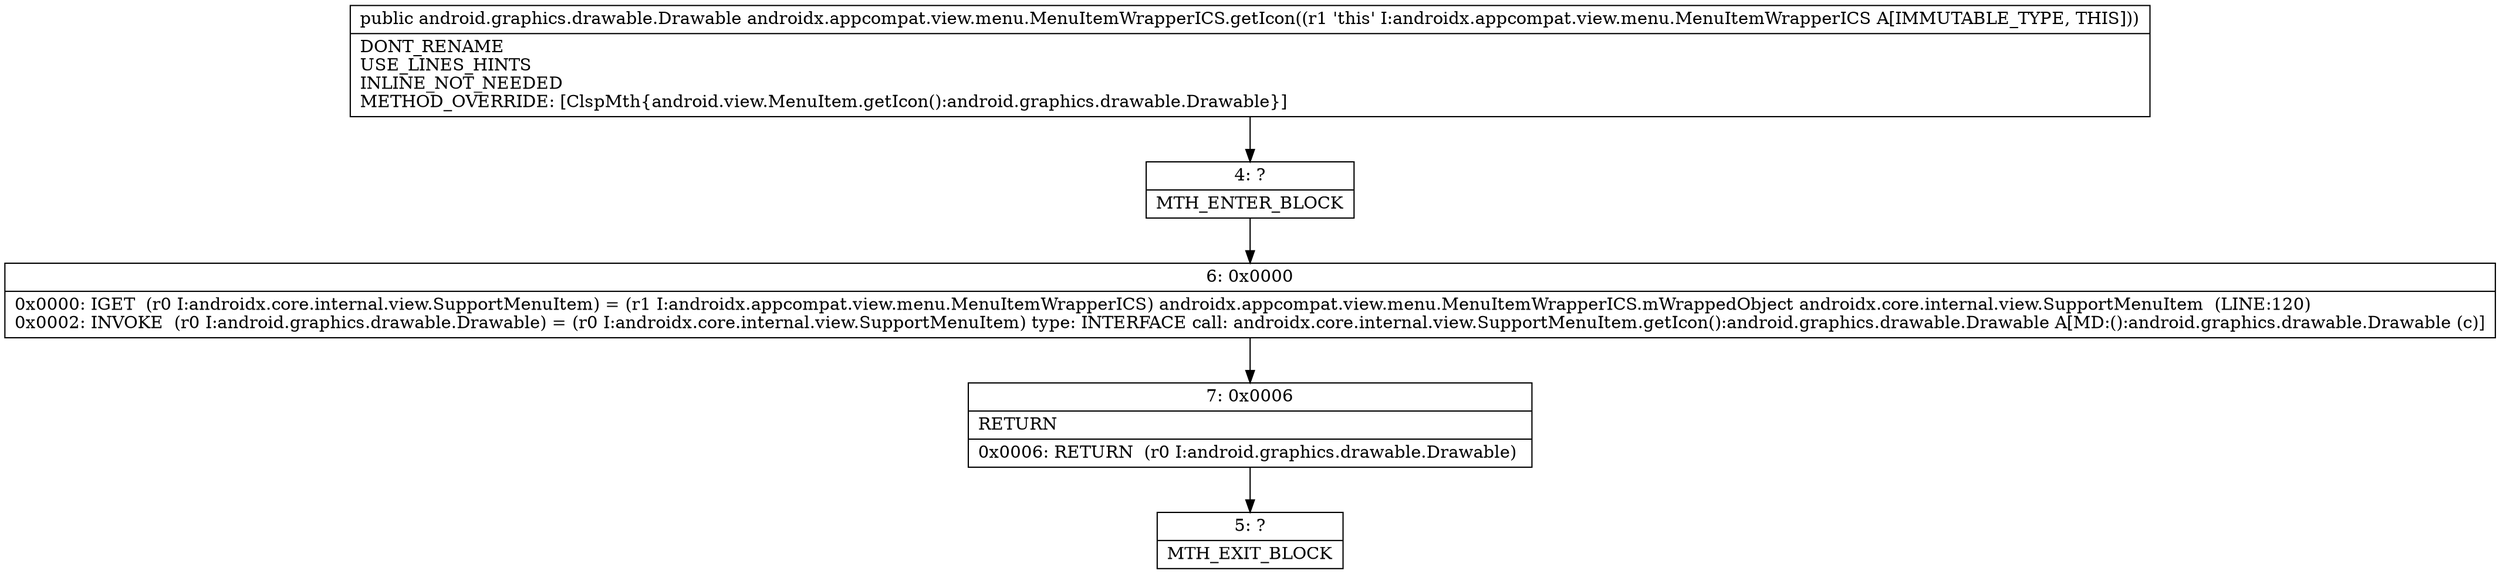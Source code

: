 digraph "CFG forandroidx.appcompat.view.menu.MenuItemWrapperICS.getIcon()Landroid\/graphics\/drawable\/Drawable;" {
Node_4 [shape=record,label="{4\:\ ?|MTH_ENTER_BLOCK\l}"];
Node_6 [shape=record,label="{6\:\ 0x0000|0x0000: IGET  (r0 I:androidx.core.internal.view.SupportMenuItem) = (r1 I:androidx.appcompat.view.menu.MenuItemWrapperICS) androidx.appcompat.view.menu.MenuItemWrapperICS.mWrappedObject androidx.core.internal.view.SupportMenuItem  (LINE:120)\l0x0002: INVOKE  (r0 I:android.graphics.drawable.Drawable) = (r0 I:androidx.core.internal.view.SupportMenuItem) type: INTERFACE call: androidx.core.internal.view.SupportMenuItem.getIcon():android.graphics.drawable.Drawable A[MD:():android.graphics.drawable.Drawable (c)]\l}"];
Node_7 [shape=record,label="{7\:\ 0x0006|RETURN\l|0x0006: RETURN  (r0 I:android.graphics.drawable.Drawable) \l}"];
Node_5 [shape=record,label="{5\:\ ?|MTH_EXIT_BLOCK\l}"];
MethodNode[shape=record,label="{public android.graphics.drawable.Drawable androidx.appcompat.view.menu.MenuItemWrapperICS.getIcon((r1 'this' I:androidx.appcompat.view.menu.MenuItemWrapperICS A[IMMUTABLE_TYPE, THIS]))  | DONT_RENAME\lUSE_LINES_HINTS\lINLINE_NOT_NEEDED\lMETHOD_OVERRIDE: [ClspMth\{android.view.MenuItem.getIcon():android.graphics.drawable.Drawable\}]\l}"];
MethodNode -> Node_4;Node_4 -> Node_6;
Node_6 -> Node_7;
Node_7 -> Node_5;
}

